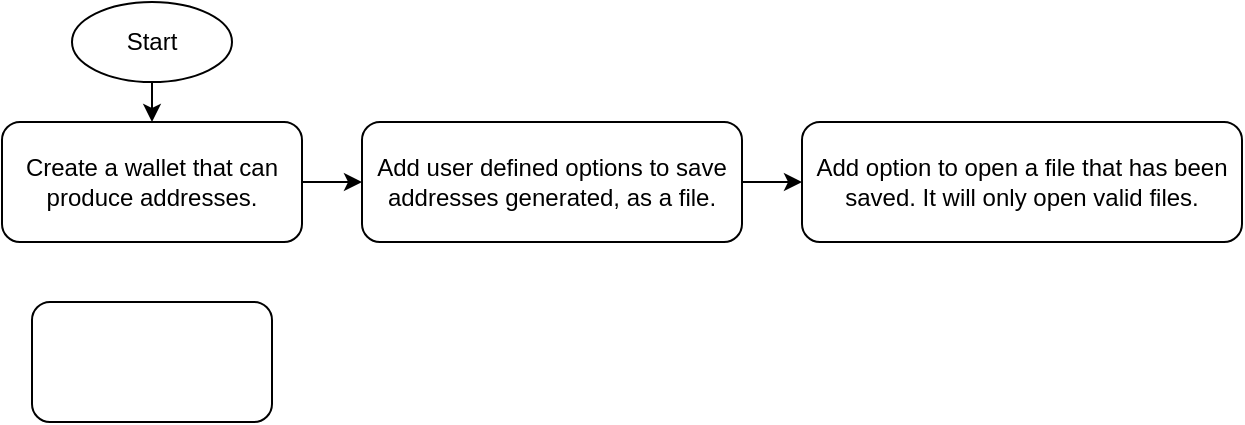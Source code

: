 <mxfile>
    <diagram id="tttUtVW_msXLykgotOAu" name="Page-1">
        <mxGraphModel dx="719" dy="426" grid="1" gridSize="10" guides="1" tooltips="1" connect="1" arrows="1" fold="1" page="1" pageScale="1" pageWidth="850" pageHeight="1100" math="0" shadow="0">
            <root>
                <mxCell id="0"/>
                <mxCell id="1" parent="0"/>
                <mxCell id="22" style="edgeStyle=none;html=1;exitX=1;exitY=0.5;exitDx=0;exitDy=0;entryX=0;entryY=0.5;entryDx=0;entryDy=0;" edge="1" parent="1" source="18" target="21">
                    <mxGeometry relative="1" as="geometry"/>
                </mxCell>
                <mxCell id="18" value="Create a wallet that can produce addresses." style="rounded=1;whiteSpace=wrap;html=1;" parent="1" vertex="1">
                    <mxGeometry x="150" y="90" width="150" height="60" as="geometry"/>
                </mxCell>
                <mxCell id="20" value="" style="edgeStyle=none;html=1;" edge="1" parent="1" source="19" target="18">
                    <mxGeometry relative="1" as="geometry"/>
                </mxCell>
                <mxCell id="19" value="Start" style="ellipse;whiteSpace=wrap;html=1;" vertex="1" parent="1">
                    <mxGeometry x="185" y="30" width="80" height="40" as="geometry"/>
                </mxCell>
                <mxCell id="24" style="edgeStyle=none;html=1;exitX=1;exitY=0.5;exitDx=0;exitDy=0;entryX=0;entryY=0.5;entryDx=0;entryDy=0;" edge="1" parent="1" source="21" target="23">
                    <mxGeometry relative="1" as="geometry"/>
                </mxCell>
                <mxCell id="21" value="Add user defined options to save addresses generated, as a file." style="rounded=1;whiteSpace=wrap;html=1;" vertex="1" parent="1">
                    <mxGeometry x="330" y="90" width="190" height="60" as="geometry"/>
                </mxCell>
                <mxCell id="23" value="Add option to open a file that has been saved. It will only open valid files." style="rounded=1;whiteSpace=wrap;html=1;" vertex="1" parent="1">
                    <mxGeometry x="550" y="90" width="220" height="60" as="geometry"/>
                </mxCell>
                <mxCell id="25" value="" style="rounded=1;whiteSpace=wrap;html=1;" vertex="1" parent="1">
                    <mxGeometry x="165" y="180" width="120" height="60" as="geometry"/>
                </mxCell>
            </root>
        </mxGraphModel>
    </diagram>
</mxfile>